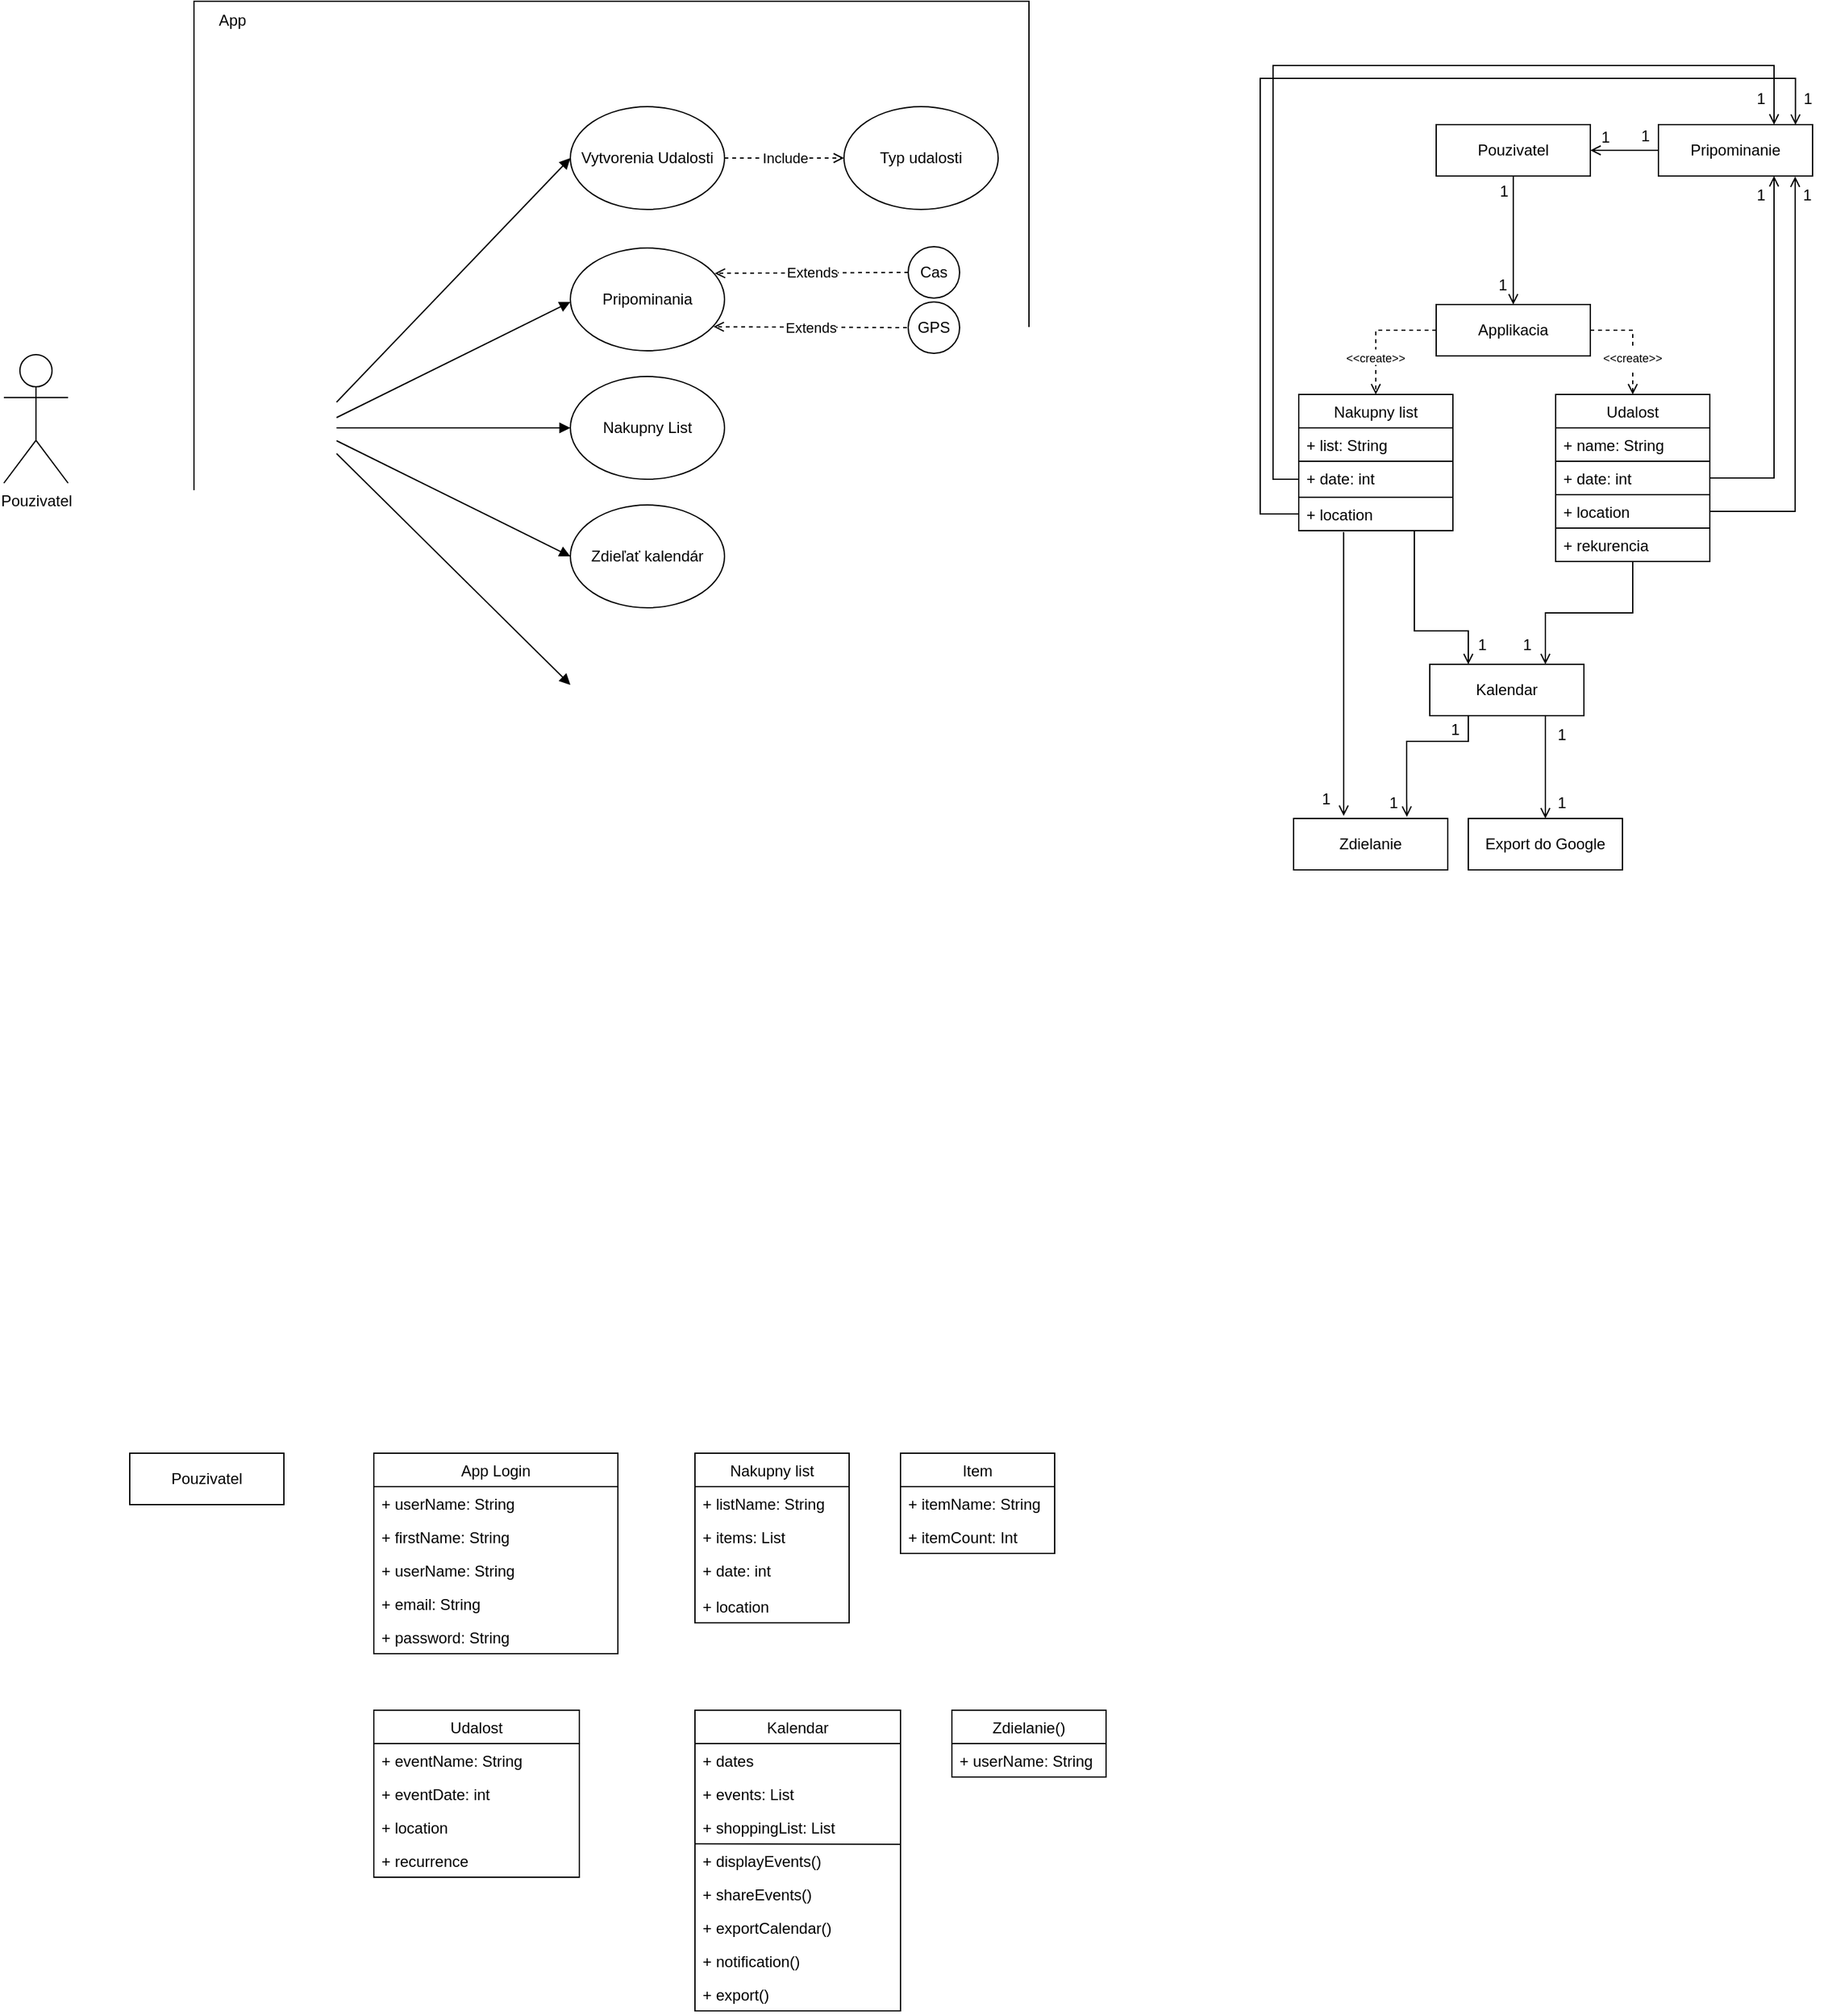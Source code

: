 <mxfile version="20.6.0" type="github">
  <diagram id="YsQUChMxit_Z1SeAfBHY" name="Page-1">
    <mxGraphModel dx="1038" dy="577" grid="1" gridSize="10" guides="1" tooltips="1" connect="1" arrows="1" fold="1" page="1" pageScale="1" pageWidth="850" pageHeight="1100" math="0" shadow="0">
      <root>
        <mxCell id="0" />
        <mxCell id="1" parent="0" />
        <mxCell id="miq3lb_JbVs2y22tPe6I-30" value="" style="whiteSpace=wrap;html=1;aspect=fixed;fillColor=none;" parent="1" vertex="1">
          <mxGeometry x="210" y="30" width="650" height="650" as="geometry" />
        </mxCell>
        <mxCell id="miq3lb_JbVs2y22tPe6I-1" value="Pouzivatel" style="shape=umlActor;verticalLabelPosition=bottom;verticalAlign=top;html=1;outlineConnect=0;" parent="1" vertex="1">
          <mxGeometry x="62" y="305" width="50" height="100" as="geometry" />
        </mxCell>
        <mxCell id="miq3lb_JbVs2y22tPe6I-6" value="Vytvorenia Udalosti" style="ellipse;whiteSpace=wrap;html=1;" parent="1" vertex="1">
          <mxGeometry x="503" y="112" width="120" height="80" as="geometry" />
        </mxCell>
        <mxCell id="miq3lb_JbVs2y22tPe6I-7" value="Nakupny List" style="ellipse;whiteSpace=wrap;html=1;" parent="1" vertex="1">
          <mxGeometry x="503" y="322" width="120" height="80" as="geometry" />
        </mxCell>
        <mxCell id="miq3lb_JbVs2y22tPe6I-8" value="Zdieľať kalendár" style="ellipse;whiteSpace=wrap;html=1;" parent="1" vertex="1">
          <mxGeometry x="503" y="422" width="120" height="80" as="geometry" />
        </mxCell>
        <mxCell id="miq3lb_JbVs2y22tPe6I-10" value="" style="endArrow=block;html=1;rounded=0;entryX=0;entryY=0.5;entryDx=0;entryDy=0;endFill=1;" parent="1" target="miq3lb_JbVs2y22tPe6I-6" edge="1">
          <mxGeometry width="50" height="50" relative="1" as="geometry">
            <mxPoint x="321" y="342" as="sourcePoint" />
            <mxPoint x="781" y="332" as="targetPoint" />
          </mxGeometry>
        </mxCell>
        <mxCell id="miq3lb_JbVs2y22tPe6I-11" value="" style="endArrow=block;html=1;rounded=0;entryX=0;entryY=0.5;entryDx=0;entryDy=0;endFill=1;" parent="1" target="miq3lb_JbVs2y22tPe6I-7" edge="1">
          <mxGeometry width="50" height="50" relative="1" as="geometry">
            <mxPoint x="321" y="362" as="sourcePoint" />
            <mxPoint x="781" y="352" as="targetPoint" />
          </mxGeometry>
        </mxCell>
        <mxCell id="miq3lb_JbVs2y22tPe6I-12" value="" style="endArrow=block;html=1;rounded=0;entryX=0;entryY=0.5;entryDx=0;entryDy=0;endFill=1;" parent="1" target="miq3lb_JbVs2y22tPe6I-8" edge="1">
          <mxGeometry width="50" height="50" relative="1" as="geometry">
            <mxPoint x="321" y="372" as="sourcePoint" />
            <mxPoint x="781" y="322" as="targetPoint" />
          </mxGeometry>
        </mxCell>
        <mxCell id="miq3lb_JbVs2y22tPe6I-13" value="" style="endArrow=block;html=1;rounded=0;entryX=0;entryY=0.5;entryDx=0;entryDy=0;endFill=1;" parent="1" edge="1">
          <mxGeometry width="50" height="50" relative="1" as="geometry">
            <mxPoint x="321" y="382" as="sourcePoint" />
            <mxPoint x="503.0" y="562" as="targetPoint" />
          </mxGeometry>
        </mxCell>
        <mxCell id="miq3lb_JbVs2y22tPe6I-14" value="Typ udalosti" style="ellipse;whiteSpace=wrap;html=1;" parent="1" vertex="1">
          <mxGeometry x="716" y="112" width="120" height="80" as="geometry" />
        </mxCell>
        <mxCell id="miq3lb_JbVs2y22tPe6I-15" value="Include" style="endArrow=open;html=1;rounded=0;exitX=1;exitY=0.5;exitDx=0;exitDy=0;entryX=0;entryY=0.5;entryDx=0;entryDy=0;dashed=1;endFill=0;" parent="1" source="miq3lb_JbVs2y22tPe6I-6" target="miq3lb_JbVs2y22tPe6I-14" edge="1">
          <mxGeometry width="50" height="50" relative="1" as="geometry">
            <mxPoint x="643" y="372" as="sourcePoint" />
            <mxPoint x="713" y="152" as="targetPoint" />
          </mxGeometry>
        </mxCell>
        <mxCell id="miq3lb_JbVs2y22tPe6I-19" value="Pripominania" style="ellipse;whiteSpace=wrap;html=1;" parent="1" vertex="1">
          <mxGeometry x="503" y="222" width="120" height="80" as="geometry" />
        </mxCell>
        <mxCell id="miq3lb_JbVs2y22tPe6I-21" value="Cas" style="ellipse;whiteSpace=wrap;html=1;" parent="1" vertex="1">
          <mxGeometry x="766" y="221" width="40" height="40" as="geometry" />
        </mxCell>
        <mxCell id="miq3lb_JbVs2y22tPe6I-22" value="GPS" style="ellipse;whiteSpace=wrap;html=1;" parent="1" vertex="1">
          <mxGeometry x="766" y="264" width="40" height="40" as="geometry" />
        </mxCell>
        <mxCell id="miq3lb_JbVs2y22tPe6I-23" value="Extends" style="endArrow=open;html=1;rounded=0;dashed=1;exitX=0;exitY=0.5;exitDx=0;exitDy=0;entryX=1;entryY=0;entryDx=0;entryDy=0;endFill=0;" parent="1" source="miq3lb_JbVs2y22tPe6I-21" edge="1">
          <mxGeometry width="50" height="50" relative="1" as="geometry">
            <mxPoint x="663" y="350" as="sourcePoint" />
            <mxPoint x="615.426" y="241.716" as="targetPoint" />
          </mxGeometry>
        </mxCell>
        <mxCell id="miq3lb_JbVs2y22tPe6I-24" value="Extends" style="endArrow=open;html=1;rounded=0;dashed=1;exitX=0;exitY=0.5;exitDx=0;exitDy=0;entryX=1;entryY=1;entryDx=0;entryDy=0;endFill=0;" parent="1" edge="1">
          <mxGeometry width="50" height="50" relative="1" as="geometry">
            <mxPoint x="765" y="284" as="sourcePoint" />
            <mxPoint x="614.426" y="283.284" as="targetPoint" />
          </mxGeometry>
        </mxCell>
        <mxCell id="miq3lb_JbVs2y22tPe6I-25" value="" style="endArrow=block;html=1;rounded=0;entryX=0;entryY=0.5;entryDx=0;entryDy=0;endFill=1;" parent="1" edge="1">
          <mxGeometry width="50" height="50" relative="1" as="geometry">
            <mxPoint x="321" y="354" as="sourcePoint" />
            <mxPoint x="503" y="264" as="targetPoint" />
          </mxGeometry>
        </mxCell>
        <mxCell id="miq3lb_JbVs2y22tPe6I-32" value="App" style="text;html=1;strokeColor=none;fillColor=none;align=center;verticalAlign=middle;whiteSpace=wrap;rounded=0;" parent="1" vertex="1">
          <mxGeometry x="210" y="30" width="60" height="30" as="geometry" />
        </mxCell>
        <mxCell id="MyNdoix9Lj1j6Ry4IMGY-1" value="Pouzivatel" style="rounded=0;whiteSpace=wrap;html=1;" parent="1" vertex="1">
          <mxGeometry x="1177" y="126" width="120" height="40" as="geometry" />
        </mxCell>
        <mxCell id="MyNdoix9Lj1j6Ry4IMGY-43" style="edgeStyle=orthogonalEdgeStyle;rounded=0;orthogonalLoop=1;jettySize=auto;html=1;exitX=1;exitY=0.5;exitDx=0;exitDy=0;entryX=0.5;entryY=0;entryDx=0;entryDy=0;endArrow=open;endFill=0;dashed=1;" parent="1" source="MyNdoix9Lj1j6Ry4IMGY-2" target="MyNdoix9Lj1j6Ry4IMGY-4" edge="1">
          <mxGeometry relative="1" as="geometry" />
        </mxCell>
        <mxCell id="MyNdoix9Lj1j6Ry4IMGY-45" style="edgeStyle=orthogonalEdgeStyle;rounded=0;orthogonalLoop=1;jettySize=auto;html=1;exitX=0;exitY=0.5;exitDx=0;exitDy=0;entryX=0.5;entryY=0;entryDx=0;entryDy=0;endArrow=open;endFill=0;dashed=1;" parent="1" source="MyNdoix9Lj1j6Ry4IMGY-2" target="MyNdoix9Lj1j6Ry4IMGY-10" edge="1">
          <mxGeometry relative="1" as="geometry">
            <Array as="points">
              <mxPoint x="1130" y="286" />
            </Array>
          </mxGeometry>
        </mxCell>
        <mxCell id="MyNdoix9Lj1j6Ry4IMGY-2" value="Applikacia" style="rounded=0;whiteSpace=wrap;html=1;" parent="1" vertex="1">
          <mxGeometry x="1177" y="266" width="120" height="40" as="geometry" />
        </mxCell>
        <mxCell id="MyNdoix9Lj1j6Ry4IMGY-3" value="" style="endArrow=open;html=1;rounded=0;exitX=0.5;exitY=1;exitDx=0;exitDy=0;entryX=0.5;entryY=0;entryDx=0;entryDy=0;endFill=0;" parent="1" source="MyNdoix9Lj1j6Ry4IMGY-1" target="MyNdoix9Lj1j6Ry4IMGY-2" edge="1">
          <mxGeometry width="50" height="50" relative="1" as="geometry">
            <mxPoint x="1727" y="296" as="sourcePoint" />
            <mxPoint x="1777" y="246" as="targetPoint" />
          </mxGeometry>
        </mxCell>
        <mxCell id="MyNdoix9Lj1j6Ry4IMGY-47" style="edgeStyle=orthogonalEdgeStyle;rounded=0;orthogonalLoop=1;jettySize=auto;html=1;entryX=0.75;entryY=0;entryDx=0;entryDy=0;endArrow=open;endFill=0;" parent="1" source="MyNdoix9Lj1j6Ry4IMGY-4" target="MyNdoix9Lj1j6Ry4IMGY-19" edge="1">
          <mxGeometry relative="1" as="geometry" />
        </mxCell>
        <mxCell id="MyNdoix9Lj1j6Ry4IMGY-4" value="Udalost" style="swimlane;fontStyle=0;childLayout=stackLayout;horizontal=1;startSize=26;fillColor=none;horizontalStack=0;resizeParent=1;resizeParentMax=0;resizeLast=0;collapsible=1;marginBottom=0;strokeColor=default;" parent="1" vertex="1">
          <mxGeometry x="1270" y="336" width="120" height="130" as="geometry" />
        </mxCell>
        <mxCell id="MyNdoix9Lj1j6Ry4IMGY-5" value="+ name: String" style="text;strokeColor=default;fillColor=none;align=left;verticalAlign=top;spacingLeft=4;spacingRight=4;overflow=hidden;rotatable=0;points=[[0,0.5],[1,0.5]];portConstraint=eastwest;" parent="MyNdoix9Lj1j6Ry4IMGY-4" vertex="1">
          <mxGeometry y="26" width="120" height="26" as="geometry" />
        </mxCell>
        <mxCell id="MyNdoix9Lj1j6Ry4IMGY-6" value="+ date: int" style="text;strokeColor=default;fillColor=none;align=left;verticalAlign=top;spacingLeft=4;spacingRight=4;overflow=hidden;rotatable=0;points=[[0,0.5],[1,0.5]];portConstraint=eastwest;" parent="MyNdoix9Lj1j6Ry4IMGY-4" vertex="1">
          <mxGeometry y="52" width="120" height="26" as="geometry" />
        </mxCell>
        <mxCell id="MyNdoix9Lj1j6Ry4IMGY-9" value="+ location" style="text;strokeColor=default;fillColor=none;align=left;verticalAlign=top;spacingLeft=4;spacingRight=4;overflow=hidden;rotatable=0;points=[[0,0.5],[1,0.5]];portConstraint=eastwest;" parent="MyNdoix9Lj1j6Ry4IMGY-4" vertex="1">
          <mxGeometry y="78" width="120" height="26" as="geometry" />
        </mxCell>
        <mxCell id="MyNdoix9Lj1j6Ry4IMGY-7" value="+ rekurencia" style="text;strokeColor=none;fillColor=none;align=left;verticalAlign=top;spacingLeft=4;spacingRight=4;overflow=hidden;rotatable=0;points=[[0,0.5],[1,0.5]];portConstraint=eastwest;" parent="MyNdoix9Lj1j6Ry4IMGY-4" vertex="1">
          <mxGeometry y="104" width="120" height="26" as="geometry" />
        </mxCell>
        <mxCell id="MyNdoix9Lj1j6Ry4IMGY-56" style="edgeStyle=orthogonalEdgeStyle;rounded=0;orthogonalLoop=1;jettySize=auto;html=1;entryX=0.25;entryY=0;entryDx=0;entryDy=0;endArrow=open;endFill=0;" parent="1" source="MyNdoix9Lj1j6Ry4IMGY-10" target="MyNdoix9Lj1j6Ry4IMGY-19" edge="1">
          <mxGeometry relative="1" as="geometry">
            <Array as="points">
              <mxPoint x="1160" y="520" />
              <mxPoint x="1202" y="520" />
            </Array>
          </mxGeometry>
        </mxCell>
        <mxCell id="MyNdoix9Lj1j6Ry4IMGY-10" value="Nakupny list" style="swimlane;fontStyle=0;childLayout=stackLayout;horizontal=1;startSize=26;fillColor=none;horizontalStack=0;resizeParent=1;resizeParentMax=0;resizeLast=0;collapsible=1;marginBottom=0;" parent="1" vertex="1">
          <mxGeometry x="1070" y="336" width="120" height="106" as="geometry" />
        </mxCell>
        <mxCell id="MyNdoix9Lj1j6Ry4IMGY-11" value="+ list: String" style="text;strokeColor=default;fillColor=none;align=left;verticalAlign=top;spacingLeft=4;spacingRight=4;overflow=hidden;rotatable=0;points=[[0,0.5],[1,0.5]];portConstraint=eastwest;" parent="MyNdoix9Lj1j6Ry4IMGY-10" vertex="1">
          <mxGeometry y="26" width="120" height="26" as="geometry" />
        </mxCell>
        <mxCell id="MyNdoix9Lj1j6Ry4IMGY-16" value="+ date: int" style="text;strokeColor=default;fillColor=none;align=left;verticalAlign=top;spacingLeft=4;spacingRight=4;overflow=hidden;rotatable=0;points=[[0,0.5],[1,0.5]];portConstraint=eastwest;" parent="MyNdoix9Lj1j6Ry4IMGY-10" vertex="1">
          <mxGeometry y="52" width="120" height="28" as="geometry" />
        </mxCell>
        <mxCell id="R9YVL-aRBJydLFo3T3YR-18" value="+ location" style="text;strokeColor=default;fillColor=none;align=left;verticalAlign=top;spacingLeft=4;spacingRight=4;overflow=hidden;rotatable=0;points=[[0,0.5],[1,0.5]];portConstraint=eastwest;" parent="MyNdoix9Lj1j6Ry4IMGY-10" vertex="1">
          <mxGeometry y="80" width="120" height="26" as="geometry" />
        </mxCell>
        <mxCell id="MyNdoix9Lj1j6Ry4IMGY-18" value="Zdielanie" style="rounded=0;whiteSpace=wrap;html=1;" parent="1" vertex="1">
          <mxGeometry x="1066" y="666" width="120" height="40" as="geometry" />
        </mxCell>
        <mxCell id="MyNdoix9Lj1j6Ry4IMGY-30" style="edgeStyle=orthogonalEdgeStyle;rounded=0;orthogonalLoop=1;jettySize=auto;html=1;exitX=0.25;exitY=1;exitDx=0;exitDy=0;endArrow=open;endFill=0;entryX=0.735;entryY=-0.032;entryDx=0;entryDy=0;entryPerimeter=0;" parent="1" source="MyNdoix9Lj1j6Ry4IMGY-19" target="MyNdoix9Lj1j6Ry4IMGY-18" edge="1">
          <mxGeometry relative="1" as="geometry">
            <Array as="points">
              <mxPoint x="1202" y="606" />
              <mxPoint x="1154" y="606" />
              <mxPoint x="1154" y="650" />
            </Array>
            <mxPoint x="1130" y="666" as="targetPoint" />
          </mxGeometry>
        </mxCell>
        <mxCell id="R9YVL-aRBJydLFo3T3YR-17" style="edgeStyle=orthogonalEdgeStyle;rounded=0;orthogonalLoop=1;jettySize=auto;html=1;exitX=0.75;exitY=1;exitDx=0;exitDy=0;entryX=0.5;entryY=0;entryDx=0;entryDy=0;endArrow=open;endFill=0;" parent="1" source="MyNdoix9Lj1j6Ry4IMGY-19" target="MyNdoix9Lj1j6Ry4IMGY-29" edge="1">
          <mxGeometry relative="1" as="geometry" />
        </mxCell>
        <mxCell id="MyNdoix9Lj1j6Ry4IMGY-19" value="Kalendar" style="rounded=0;whiteSpace=wrap;html=1;" parent="1" vertex="1">
          <mxGeometry x="1172" y="546" width="120" height="40" as="geometry" />
        </mxCell>
        <mxCell id="MyNdoix9Lj1j6Ry4IMGY-29" value="Export do Google" style="rounded=0;whiteSpace=wrap;html=1;" parent="1" vertex="1">
          <mxGeometry x="1202" y="666" width="120" height="40" as="geometry" />
        </mxCell>
        <mxCell id="MyNdoix9Lj1j6Ry4IMGY-53" style="edgeStyle=orthogonalEdgeStyle;rounded=0;orthogonalLoop=1;jettySize=auto;html=1;entryX=1;entryY=0.5;entryDx=0;entryDy=0;endArrow=open;endFill=0;" parent="1" source="MyNdoix9Lj1j6Ry4IMGY-34" target="MyNdoix9Lj1j6Ry4IMGY-1" edge="1">
          <mxGeometry relative="1" as="geometry" />
        </mxCell>
        <mxCell id="MyNdoix9Lj1j6Ry4IMGY-34" value="Pripominanie" style="rounded=0;whiteSpace=wrap;html=1;" parent="1" vertex="1">
          <mxGeometry x="1350" y="126" width="120" height="40" as="geometry" />
        </mxCell>
        <mxCell id="MyNdoix9Lj1j6Ry4IMGY-48" style="edgeStyle=orthogonalEdgeStyle;rounded=0;orthogonalLoop=1;jettySize=auto;html=1;exitX=0;exitY=0.5;exitDx=0;exitDy=0;entryX=0.75;entryY=0;entryDx=0;entryDy=0;endArrow=open;endFill=0;" parent="1" source="MyNdoix9Lj1j6Ry4IMGY-16" target="MyNdoix9Lj1j6Ry4IMGY-34" edge="1">
          <mxGeometry relative="1" as="geometry">
            <Array as="points">
              <mxPoint x="1050" y="402" />
              <mxPoint x="1050" y="80" />
              <mxPoint x="1440" y="80" />
            </Array>
          </mxGeometry>
        </mxCell>
        <mxCell id="MyNdoix9Lj1j6Ry4IMGY-52" style="edgeStyle=orthogonalEdgeStyle;rounded=0;orthogonalLoop=1;jettySize=auto;html=1;exitX=1;exitY=0.5;exitDx=0;exitDy=0;entryX=0.75;entryY=1;entryDx=0;entryDy=0;endArrow=open;endFill=0;" parent="1" source="MyNdoix9Lj1j6Ry4IMGY-6" target="MyNdoix9Lj1j6Ry4IMGY-34" edge="1">
          <mxGeometry relative="1" as="geometry" />
        </mxCell>
        <mxCell id="MyNdoix9Lj1j6Ry4IMGY-57" value="1" style="text;html=1;strokeColor=none;fillColor=none;align=center;verticalAlign=middle;whiteSpace=wrap;rounded=0;" parent="1" vertex="1">
          <mxGeometry x="1220" y="163" width="20" height="30" as="geometry" />
        </mxCell>
        <mxCell id="MyNdoix9Lj1j6Ry4IMGY-58" value="1" style="text;html=1;strokeColor=none;fillColor=none;align=center;verticalAlign=middle;whiteSpace=wrap;rounded=0;" parent="1" vertex="1">
          <mxGeometry x="1219" y="236" width="20" height="30" as="geometry" />
        </mxCell>
        <mxCell id="MyNdoix9Lj1j6Ry4IMGY-60" value="&lt;font style=&quot;font-size: 9px;&quot;&gt;&amp;lt;&amp;lt;create&amp;gt;&amp;gt;&lt;/font&gt;" style="text;html=1;align=center;verticalAlign=middle;whiteSpace=wrap;rounded=0;fillColor=default;" parent="1" vertex="1">
          <mxGeometry x="1101" y="301" width="58" height="12" as="geometry" />
        </mxCell>
        <mxCell id="MyNdoix9Lj1j6Ry4IMGY-63" value="&lt;font style=&quot;font-size: 9px;&quot;&gt;&amp;lt;&amp;lt;create&amp;gt;&amp;gt;&lt;/font&gt;" style="text;html=1;strokeColor=none;fillColor=default;align=center;verticalAlign=middle;whiteSpace=wrap;rounded=0;" parent="1" vertex="1">
          <mxGeometry x="1300" y="298" width="60" height="18" as="geometry" />
        </mxCell>
        <mxCell id="MyNdoix9Lj1j6Ry4IMGY-64" value="1" style="text;html=1;strokeColor=none;fillColor=none;align=center;verticalAlign=middle;whiteSpace=wrap;rounded=0;" parent="1" vertex="1">
          <mxGeometry x="1265" y="586" width="20" height="30" as="geometry" />
        </mxCell>
        <mxCell id="MyNdoix9Lj1j6Ry4IMGY-65" value="1" style="text;html=1;strokeColor=none;fillColor=none;align=center;verticalAlign=middle;whiteSpace=wrap;rounded=0;" parent="1" vertex="1">
          <mxGeometry x="1265" y="640" width="20" height="28" as="geometry" />
        </mxCell>
        <mxCell id="MyNdoix9Lj1j6Ry4IMGY-66" value="1" style="text;html=1;strokeColor=none;fillColor=none;align=center;verticalAlign=middle;whiteSpace=wrap;rounded=0;" parent="1" vertex="1">
          <mxGeometry x="1134" y="639" width="20" height="30" as="geometry" />
        </mxCell>
        <mxCell id="MyNdoix9Lj1j6Ry4IMGY-67" value="1" style="text;html=1;strokeColor=none;fillColor=none;align=center;verticalAlign=middle;whiteSpace=wrap;rounded=0;" parent="1" vertex="1">
          <mxGeometry x="1182" y="582" width="20" height="30" as="geometry" />
        </mxCell>
        <mxCell id="MyNdoix9Lj1j6Ry4IMGY-72" value="1" style="text;html=1;strokeColor=none;fillColor=none;align=center;verticalAlign=middle;whiteSpace=wrap;rounded=0;" parent="1" vertex="1">
          <mxGeometry x="1203" y="516" width="20" height="30" as="geometry" />
        </mxCell>
        <mxCell id="MyNdoix9Lj1j6Ry4IMGY-73" value="1" style="text;html=1;strokeColor=none;fillColor=none;align=center;verticalAlign=middle;whiteSpace=wrap;rounded=0;" parent="1" vertex="1">
          <mxGeometry x="1238" y="525" width="20" height="12" as="geometry" />
        </mxCell>
        <mxCell id="MyNdoix9Lj1j6Ry4IMGY-77" value="1" style="text;html=1;strokeColor=none;fillColor=none;align=center;verticalAlign=middle;whiteSpace=wrap;rounded=0;" parent="1" vertex="1">
          <mxGeometry x="1420" y="166" width="20" height="30" as="geometry" />
        </mxCell>
        <mxCell id="MyNdoix9Lj1j6Ry4IMGY-78" value="1" style="text;html=1;strokeColor=none;fillColor=none;align=center;verticalAlign=middle;whiteSpace=wrap;rounded=0;" parent="1" vertex="1">
          <mxGeometry x="1420" y="91" width="20" height="30" as="geometry" />
        </mxCell>
        <mxCell id="MyNdoix9Lj1j6Ry4IMGY-79" value="1" style="text;html=1;strokeColor=none;fillColor=none;align=center;verticalAlign=middle;whiteSpace=wrap;rounded=0;" parent="1" vertex="1">
          <mxGeometry x="1330" y="120" width="20" height="30" as="geometry" />
        </mxCell>
        <mxCell id="MyNdoix9Lj1j6Ry4IMGY-80" value="1" style="text;html=1;strokeColor=none;fillColor=none;align=center;verticalAlign=middle;whiteSpace=wrap;rounded=0;" parent="1" vertex="1">
          <mxGeometry x="1299" y="121" width="20" height="30" as="geometry" />
        </mxCell>
        <mxCell id="R9YVL-aRBJydLFo3T3YR-1" value="" style="endArrow=open;html=1;rounded=0;endFill=0;exitX=0.291;exitY=1.038;exitDx=0;exitDy=0;exitPerimeter=0;" parent="1" source="R9YVL-aRBJydLFo3T3YR-18" edge="1">
          <mxGeometry width="50" height="50" relative="1" as="geometry">
            <mxPoint x="1105" y="450" as="sourcePoint" />
            <mxPoint x="1105" y="664" as="targetPoint" />
            <Array as="points">
              <mxPoint x="1105" y="590" />
            </Array>
          </mxGeometry>
        </mxCell>
        <mxCell id="R9YVL-aRBJydLFo3T3YR-5" value="1" style="text;html=1;align=center;verticalAlign=middle;resizable=0;points=[];autosize=1;strokeColor=none;fillColor=none;" parent="1" vertex="1">
          <mxGeometry x="1076" y="636" width="30" height="30" as="geometry" />
        </mxCell>
        <mxCell id="R9YVL-aRBJydLFo3T3YR-14" style="edgeStyle=orthogonalEdgeStyle;rounded=0;orthogonalLoop=1;jettySize=auto;html=1;exitX=1;exitY=0.5;exitDx=0;exitDy=0;entryX=0.887;entryY=1.01;entryDx=0;entryDy=0;entryPerimeter=0;endArrow=open;endFill=0;" parent="1" source="MyNdoix9Lj1j6Ry4IMGY-9" target="MyNdoix9Lj1j6Ry4IMGY-34" edge="1">
          <mxGeometry relative="1" as="geometry" />
        </mxCell>
        <mxCell id="R9YVL-aRBJydLFo3T3YR-15" value="1" style="text;html=1;strokeColor=none;fillColor=none;align=center;verticalAlign=middle;whiteSpace=wrap;rounded=0;" parent="1" vertex="1">
          <mxGeometry x="1456" y="166" width="20" height="30" as="geometry" />
        </mxCell>
        <mxCell id="R9YVL-aRBJydLFo3T3YR-19" style="edgeStyle=orthogonalEdgeStyle;rounded=0;orthogonalLoop=1;jettySize=auto;html=1;exitX=0;exitY=0.5;exitDx=0;exitDy=0;entryX=0.889;entryY=0.004;entryDx=0;entryDy=0;entryPerimeter=0;endArrow=open;endFill=0;" parent="1" source="R9YVL-aRBJydLFo3T3YR-18" target="MyNdoix9Lj1j6Ry4IMGY-34" edge="1">
          <mxGeometry relative="1" as="geometry">
            <Array as="points">
              <mxPoint x="1040" y="429" />
              <mxPoint x="1040" y="90" />
              <mxPoint x="1457" y="90" />
            </Array>
          </mxGeometry>
        </mxCell>
        <mxCell id="R9YVL-aRBJydLFo3T3YR-21" value="1" style="text;html=1;align=center;verticalAlign=middle;resizable=0;points=[];autosize=1;strokeColor=none;fillColor=none;" parent="1" vertex="1">
          <mxGeometry x="1451" y="91" width="30" height="30" as="geometry" />
        </mxCell>
        <mxCell id="_EXAe3c4rwl4PC7S1Te0-1" value="Pouzivatel" style="rounded=0;whiteSpace=wrap;html=1;" vertex="1" parent="1">
          <mxGeometry x="160" y="1160" width="120" height="40" as="geometry" />
        </mxCell>
        <mxCell id="_EXAe3c4rwl4PC7S1Te0-2" value="App Login" style="swimlane;fontStyle=0;childLayout=stackLayout;horizontal=1;startSize=26;fillColor=none;horizontalStack=0;resizeParent=1;resizeParentMax=0;resizeLast=0;collapsible=1;marginBottom=0;strokeColor=default;" vertex="1" parent="1">
          <mxGeometry x="350" y="1160" width="190" height="156" as="geometry" />
        </mxCell>
        <mxCell id="_EXAe3c4rwl4PC7S1Te0-3" value="+ userName: String" style="text;strokeColor=none;fillColor=none;align=left;verticalAlign=top;spacingLeft=4;spacingRight=4;overflow=hidden;rotatable=0;points=[[0,0.5],[1,0.5]];portConstraint=eastwest;" vertex="1" parent="_EXAe3c4rwl4PC7S1Te0-2">
          <mxGeometry y="26" width="190" height="26" as="geometry" />
        </mxCell>
        <mxCell id="_EXAe3c4rwl4PC7S1Te0-4" value="+ firstName: String" style="text;strokeColor=none;fillColor=none;align=left;verticalAlign=top;spacingLeft=4;spacingRight=4;overflow=hidden;rotatable=0;points=[[0,0.5],[1,0.5]];portConstraint=eastwest;" vertex="1" parent="_EXAe3c4rwl4PC7S1Te0-2">
          <mxGeometry y="52" width="190" height="26" as="geometry" />
        </mxCell>
        <mxCell id="_EXAe3c4rwl4PC7S1Te0-9" value="+ userName: String" style="text;strokeColor=none;fillColor=none;align=left;verticalAlign=top;spacingLeft=4;spacingRight=4;overflow=hidden;rotatable=0;points=[[0,0.5],[1,0.5]];portConstraint=eastwest;" vertex="1" parent="_EXAe3c4rwl4PC7S1Te0-2">
          <mxGeometry y="78" width="190" height="26" as="geometry" />
        </mxCell>
        <mxCell id="_EXAe3c4rwl4PC7S1Te0-6" value="+ email: String" style="text;strokeColor=none;fillColor=none;align=left;verticalAlign=top;spacingLeft=4;spacingRight=4;overflow=hidden;rotatable=0;points=[[0,0.5],[1,0.5]];portConstraint=eastwest;" vertex="1" parent="_EXAe3c4rwl4PC7S1Te0-2">
          <mxGeometry y="104" width="190" height="26" as="geometry" />
        </mxCell>
        <mxCell id="_EXAe3c4rwl4PC7S1Te0-5" value="+ password: String" style="text;strokeColor=none;fillColor=none;align=left;verticalAlign=top;spacingLeft=4;spacingRight=4;overflow=hidden;rotatable=0;points=[[0,0.5],[1,0.5]];portConstraint=eastwest;" vertex="1" parent="_EXAe3c4rwl4PC7S1Te0-2">
          <mxGeometry y="130" width="190" height="26" as="geometry" />
        </mxCell>
        <mxCell id="_EXAe3c4rwl4PC7S1Te0-11" value="Nakupny list" style="swimlane;fontStyle=0;childLayout=stackLayout;horizontal=1;startSize=26;fillColor=none;horizontalStack=0;resizeParent=1;resizeParentMax=0;resizeLast=0;collapsible=1;marginBottom=0;" vertex="1" parent="1">
          <mxGeometry x="600" y="1160" width="120" height="132" as="geometry" />
        </mxCell>
        <mxCell id="_EXAe3c4rwl4PC7S1Te0-12" value="+ listName: String&#xa;&#xa;" style="text;strokeColor=none;fillColor=none;align=left;verticalAlign=top;spacingLeft=4;spacingRight=4;overflow=hidden;rotatable=0;points=[[0,0.5],[1,0.5]];portConstraint=eastwest;" vertex="1" parent="_EXAe3c4rwl4PC7S1Te0-11">
          <mxGeometry y="26" width="120" height="26" as="geometry" />
        </mxCell>
        <mxCell id="_EXAe3c4rwl4PC7S1Te0-15" value="+ items: List" style="text;strokeColor=none;fillColor=none;align=left;verticalAlign=top;spacingLeft=4;spacingRight=4;overflow=hidden;rotatable=0;points=[[0,0.5],[1,0.5]];portConstraint=eastwest;" vertex="1" parent="_EXAe3c4rwl4PC7S1Te0-11">
          <mxGeometry y="52" width="120" height="26" as="geometry" />
        </mxCell>
        <mxCell id="_EXAe3c4rwl4PC7S1Te0-13" value="+ date: int" style="text;strokeColor=none;fillColor=none;align=left;verticalAlign=top;spacingLeft=4;spacingRight=4;overflow=hidden;rotatable=0;points=[[0,0.5],[1,0.5]];portConstraint=eastwest;" vertex="1" parent="_EXAe3c4rwl4PC7S1Te0-11">
          <mxGeometry y="78" width="120" height="28" as="geometry" />
        </mxCell>
        <mxCell id="_EXAe3c4rwl4PC7S1Te0-14" value="+ location" style="text;strokeColor=none;fillColor=none;align=left;verticalAlign=top;spacingLeft=4;spacingRight=4;overflow=hidden;rotatable=0;points=[[0,0.5],[1,0.5]];portConstraint=eastwest;" vertex="1" parent="_EXAe3c4rwl4PC7S1Te0-11">
          <mxGeometry y="106" width="120" height="26" as="geometry" />
        </mxCell>
        <mxCell id="_EXAe3c4rwl4PC7S1Te0-16" value="Item" style="swimlane;fontStyle=0;childLayout=stackLayout;horizontal=1;startSize=26;fillColor=none;horizontalStack=0;resizeParent=1;resizeParentMax=0;resizeLast=0;collapsible=1;marginBottom=0;" vertex="1" parent="1">
          <mxGeometry x="760" y="1160" width="120" height="78" as="geometry" />
        </mxCell>
        <mxCell id="_EXAe3c4rwl4PC7S1Te0-17" value="+ itemName: String&#xa;" style="text;strokeColor=none;fillColor=none;align=left;verticalAlign=top;spacingLeft=4;spacingRight=4;overflow=hidden;rotatable=0;points=[[0,0.5],[1,0.5]];portConstraint=eastwest;" vertex="1" parent="_EXAe3c4rwl4PC7S1Te0-16">
          <mxGeometry y="26" width="120" height="26" as="geometry" />
        </mxCell>
        <mxCell id="_EXAe3c4rwl4PC7S1Te0-18" value="+ itemCount: Int" style="text;strokeColor=none;fillColor=none;align=left;verticalAlign=top;spacingLeft=4;spacingRight=4;overflow=hidden;rotatable=0;points=[[0,0.5],[1,0.5]];portConstraint=eastwest;" vertex="1" parent="_EXAe3c4rwl4PC7S1Te0-16">
          <mxGeometry y="52" width="120" height="26" as="geometry" />
        </mxCell>
        <mxCell id="_EXAe3c4rwl4PC7S1Te0-21" value="Udalost" style="swimlane;fontStyle=0;childLayout=stackLayout;horizontal=1;startSize=26;fillColor=none;horizontalStack=0;resizeParent=1;resizeParentMax=0;resizeLast=0;collapsible=1;marginBottom=0;strokeColor=default;" vertex="1" parent="1">
          <mxGeometry x="350" y="1360" width="160" height="130" as="geometry">
            <mxRectangle x="350" y="1360" width="80" height="30" as="alternateBounds" />
          </mxGeometry>
        </mxCell>
        <mxCell id="_EXAe3c4rwl4PC7S1Te0-22" value="+ eventName: String" style="text;strokeColor=none;fillColor=none;align=left;verticalAlign=top;spacingLeft=4;spacingRight=4;overflow=hidden;rotatable=0;points=[[0,0.5],[1,0.5]];portConstraint=eastwest;" vertex="1" parent="_EXAe3c4rwl4PC7S1Te0-21">
          <mxGeometry y="26" width="160" height="26" as="geometry" />
        </mxCell>
        <mxCell id="_EXAe3c4rwl4PC7S1Te0-23" value="+ eventDate: int" style="text;strokeColor=none;fillColor=none;align=left;verticalAlign=top;spacingLeft=4;spacingRight=4;overflow=hidden;rotatable=0;points=[[0,0.5],[1,0.5]];portConstraint=eastwest;" vertex="1" parent="_EXAe3c4rwl4PC7S1Te0-21">
          <mxGeometry y="52" width="160" height="26" as="geometry" />
        </mxCell>
        <mxCell id="_EXAe3c4rwl4PC7S1Te0-24" value="+ location" style="text;strokeColor=none;fillColor=none;align=left;verticalAlign=top;spacingLeft=4;spacingRight=4;overflow=hidden;rotatable=0;points=[[0,0.5],[1,0.5]];portConstraint=eastwest;" vertex="1" parent="_EXAe3c4rwl4PC7S1Te0-21">
          <mxGeometry y="78" width="160" height="26" as="geometry" />
        </mxCell>
        <mxCell id="_EXAe3c4rwl4PC7S1Te0-32" value="+ recurrence " style="text;strokeColor=none;fillColor=none;align=left;verticalAlign=top;spacingLeft=4;spacingRight=4;overflow=hidden;rotatable=0;points=[[0,0.5],[1,0.5]];portConstraint=eastwest;" vertex="1" parent="_EXAe3c4rwl4PC7S1Te0-21">
          <mxGeometry y="104" width="160" height="26" as="geometry" />
        </mxCell>
        <mxCell id="_EXAe3c4rwl4PC7S1Te0-26" value="Kalendar" style="swimlane;fontStyle=0;childLayout=stackLayout;horizontal=1;startSize=26;fillColor=none;horizontalStack=0;resizeParent=1;resizeParentMax=0;resizeLast=0;collapsible=1;marginBottom=0;strokeColor=default;" vertex="1" parent="1">
          <mxGeometry x="600" y="1360" width="160" height="234" as="geometry">
            <mxRectangle x="350" y="1360" width="80" height="30" as="alternateBounds" />
          </mxGeometry>
        </mxCell>
        <mxCell id="_EXAe3c4rwl4PC7S1Te0-27" value="+ dates" style="text;strokeColor=none;fillColor=none;align=left;verticalAlign=top;spacingLeft=4;spacingRight=4;overflow=hidden;rotatable=0;points=[[0,0.5],[1,0.5]];portConstraint=eastwest;" vertex="1" parent="_EXAe3c4rwl4PC7S1Te0-26">
          <mxGeometry y="26" width="160" height="26" as="geometry" />
        </mxCell>
        <mxCell id="_EXAe3c4rwl4PC7S1Te0-42" value="+ events: List" style="text;strokeColor=none;fillColor=none;align=left;verticalAlign=top;spacingLeft=4;spacingRight=4;overflow=hidden;rotatable=0;points=[[0,0.5],[1,0.5]];portConstraint=eastwest;" vertex="1" parent="_EXAe3c4rwl4PC7S1Te0-26">
          <mxGeometry y="52" width="160" height="26" as="geometry" />
        </mxCell>
        <mxCell id="_EXAe3c4rwl4PC7S1Te0-41" value="+ shoppingList: List" style="text;strokeColor=none;fillColor=none;align=left;verticalAlign=top;spacingLeft=4;spacingRight=4;overflow=hidden;rotatable=0;points=[[0,0.5],[1,0.5]];portConstraint=eastwest;strokeWidth=1;perimeterSpacing=14;" vertex="1" parent="_EXAe3c4rwl4PC7S1Te0-26">
          <mxGeometry y="78" width="160" height="26" as="geometry" />
        </mxCell>
        <mxCell id="_EXAe3c4rwl4PC7S1Te0-43" value="" style="endArrow=none;html=1;rounded=0;entryX=1.004;entryY=-0.025;entryDx=0;entryDy=0;entryPerimeter=0;" edge="1" parent="_EXAe3c4rwl4PC7S1Te0-26">
          <mxGeometry width="50" height="50" relative="1" as="geometry">
            <mxPoint x="0.36" y="104" as="sourcePoint" />
            <mxPoint x="160.0" y="104.35" as="targetPoint" />
            <Array as="points" />
          </mxGeometry>
        </mxCell>
        <mxCell id="_EXAe3c4rwl4PC7S1Te0-28" value="+ displayEvents()" style="text;strokeColor=none;fillColor=none;align=left;verticalAlign=top;spacingLeft=4;spacingRight=4;overflow=hidden;rotatable=0;points=[[0,0.5],[1,0.5]];portConstraint=eastwest;" vertex="1" parent="_EXAe3c4rwl4PC7S1Te0-26">
          <mxGeometry y="104" width="160" height="26" as="geometry" />
        </mxCell>
        <mxCell id="_EXAe3c4rwl4PC7S1Te0-29" value="+ shareEvents()" style="text;strokeColor=none;fillColor=none;align=left;verticalAlign=top;spacingLeft=4;spacingRight=4;overflow=hidden;rotatable=0;points=[[0,0.5],[1,0.5]];portConstraint=eastwest;" vertex="1" parent="_EXAe3c4rwl4PC7S1Te0-26">
          <mxGeometry y="130" width="160" height="26" as="geometry" />
        </mxCell>
        <mxCell id="_EXAe3c4rwl4PC7S1Te0-30" value="+ exportCalendar()" style="text;strokeColor=none;fillColor=none;align=left;verticalAlign=top;spacingLeft=4;spacingRight=4;overflow=hidden;rotatable=0;points=[[0,0.5],[1,0.5]];portConstraint=eastwest;" vertex="1" parent="_EXAe3c4rwl4PC7S1Te0-26">
          <mxGeometry y="156" width="160" height="26" as="geometry" />
        </mxCell>
        <mxCell id="_EXAe3c4rwl4PC7S1Te0-40" value="+ notification()" style="text;strokeColor=none;fillColor=none;align=left;verticalAlign=top;spacingLeft=4;spacingRight=4;overflow=hidden;rotatable=0;points=[[0,0.5],[1,0.5]];portConstraint=eastwest;" vertex="1" parent="_EXAe3c4rwl4PC7S1Te0-26">
          <mxGeometry y="182" width="160" height="26" as="geometry" />
        </mxCell>
        <mxCell id="_EXAe3c4rwl4PC7S1Te0-33" value="+ export()" style="text;strokeColor=none;fillColor=none;align=left;verticalAlign=top;spacingLeft=4;spacingRight=4;overflow=hidden;rotatable=0;points=[[0,0.5],[1,0.5]];portConstraint=eastwest;" vertex="1" parent="_EXAe3c4rwl4PC7S1Te0-26">
          <mxGeometry y="208" width="160" height="26" as="geometry" />
        </mxCell>
        <mxCell id="_EXAe3c4rwl4PC7S1Te0-34" value="Zdielanie()" style="swimlane;fontStyle=0;childLayout=stackLayout;horizontal=1;startSize=26;fillColor=none;horizontalStack=0;resizeParent=1;resizeParentMax=0;resizeLast=0;collapsible=1;marginBottom=0;" vertex="1" parent="1">
          <mxGeometry x="800" y="1360" width="120" height="52" as="geometry" />
        </mxCell>
        <mxCell id="_EXAe3c4rwl4PC7S1Te0-35" value="+ userName: String&#xa;" style="text;strokeColor=none;fillColor=none;align=left;verticalAlign=top;spacingLeft=4;spacingRight=4;overflow=hidden;rotatable=0;points=[[0,0.5],[1,0.5]];portConstraint=eastwest;" vertex="1" parent="_EXAe3c4rwl4PC7S1Te0-34">
          <mxGeometry y="26" width="120" height="26" as="geometry" />
        </mxCell>
      </root>
    </mxGraphModel>
  </diagram>
</mxfile>
